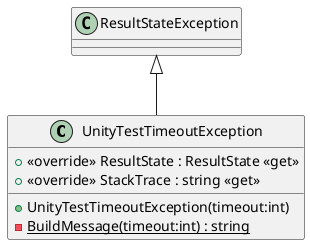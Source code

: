 @startuml
class UnityTestTimeoutException {
    + UnityTestTimeoutException(timeout:int)
    - {static} BuildMessage(timeout:int) : string
    + <<override>> ResultState : ResultState <<get>>
    + <<override>> StackTrace : string <<get>>
}
ResultStateException <|-- UnityTestTimeoutException
@enduml
